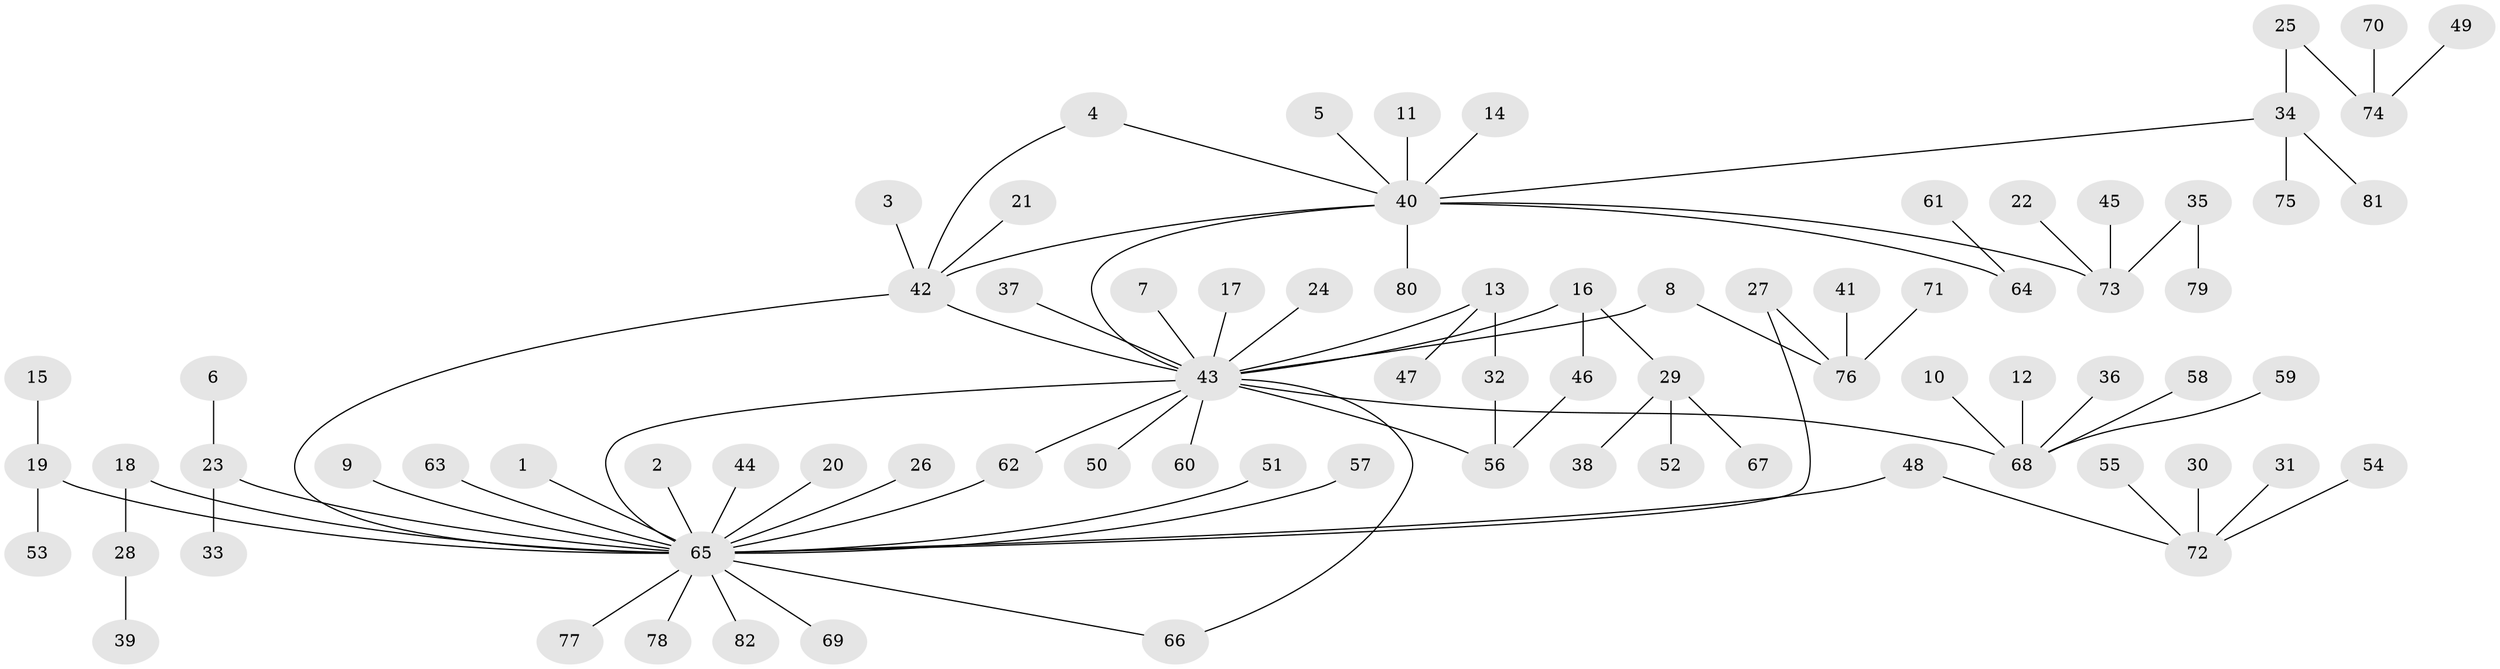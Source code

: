 // original degree distribution, {24: 0.007407407407407408, 5: 0.037037037037037035, 8: 0.007407407407407408, 18: 0.007407407407407408, 1: 0.6592592592592592, 2: 0.13333333333333333, 12: 0.007407407407407408, 3: 0.08148148148148149, 7: 0.007407407407407408, 4: 0.037037037037037035, 6: 0.014814814814814815}
// Generated by graph-tools (version 1.1) at 2025/36/03/04/25 23:36:56]
// undirected, 82 vertices, 89 edges
graph export_dot {
  node [color=gray90,style=filled];
  1;
  2;
  3;
  4;
  5;
  6;
  7;
  8;
  9;
  10;
  11;
  12;
  13;
  14;
  15;
  16;
  17;
  18;
  19;
  20;
  21;
  22;
  23;
  24;
  25;
  26;
  27;
  28;
  29;
  30;
  31;
  32;
  33;
  34;
  35;
  36;
  37;
  38;
  39;
  40;
  41;
  42;
  43;
  44;
  45;
  46;
  47;
  48;
  49;
  50;
  51;
  52;
  53;
  54;
  55;
  56;
  57;
  58;
  59;
  60;
  61;
  62;
  63;
  64;
  65;
  66;
  67;
  68;
  69;
  70;
  71;
  72;
  73;
  74;
  75;
  76;
  77;
  78;
  79;
  80;
  81;
  82;
  1 -- 65 [weight=1.0];
  2 -- 65 [weight=1.0];
  3 -- 42 [weight=1.0];
  4 -- 40 [weight=1.0];
  4 -- 42 [weight=1.0];
  5 -- 40 [weight=1.0];
  6 -- 23 [weight=1.0];
  7 -- 43 [weight=1.0];
  8 -- 43 [weight=1.0];
  8 -- 76 [weight=1.0];
  9 -- 65 [weight=1.0];
  10 -- 68 [weight=1.0];
  11 -- 40 [weight=1.0];
  12 -- 68 [weight=1.0];
  13 -- 32 [weight=1.0];
  13 -- 43 [weight=1.0];
  13 -- 47 [weight=1.0];
  14 -- 40 [weight=1.0];
  15 -- 19 [weight=1.0];
  16 -- 29 [weight=1.0];
  16 -- 43 [weight=1.0];
  16 -- 46 [weight=1.0];
  17 -- 43 [weight=1.0];
  18 -- 28 [weight=1.0];
  18 -- 65 [weight=1.0];
  19 -- 53 [weight=1.0];
  19 -- 65 [weight=1.0];
  20 -- 65 [weight=1.0];
  21 -- 42 [weight=1.0];
  22 -- 73 [weight=1.0];
  23 -- 33 [weight=1.0];
  23 -- 65 [weight=1.0];
  24 -- 43 [weight=1.0];
  25 -- 34 [weight=1.0];
  25 -- 74 [weight=1.0];
  26 -- 65 [weight=1.0];
  27 -- 65 [weight=1.0];
  27 -- 76 [weight=1.0];
  28 -- 39 [weight=1.0];
  29 -- 38 [weight=1.0];
  29 -- 52 [weight=1.0];
  29 -- 67 [weight=1.0];
  30 -- 72 [weight=1.0];
  31 -- 72 [weight=1.0];
  32 -- 56 [weight=1.0];
  34 -- 40 [weight=1.0];
  34 -- 75 [weight=1.0];
  34 -- 81 [weight=1.0];
  35 -- 73 [weight=1.0];
  35 -- 79 [weight=1.0];
  36 -- 68 [weight=1.0];
  37 -- 43 [weight=1.0];
  40 -- 42 [weight=1.0];
  40 -- 43 [weight=1.0];
  40 -- 64 [weight=1.0];
  40 -- 73 [weight=1.0];
  40 -- 80 [weight=1.0];
  41 -- 76 [weight=1.0];
  42 -- 43 [weight=1.0];
  42 -- 65 [weight=1.0];
  43 -- 50 [weight=1.0];
  43 -- 56 [weight=1.0];
  43 -- 60 [weight=1.0];
  43 -- 62 [weight=1.0];
  43 -- 65 [weight=1.0];
  43 -- 66 [weight=1.0];
  43 -- 68 [weight=1.0];
  44 -- 65 [weight=1.0];
  45 -- 73 [weight=1.0];
  46 -- 56 [weight=1.0];
  48 -- 65 [weight=1.0];
  48 -- 72 [weight=1.0];
  49 -- 74 [weight=1.0];
  51 -- 65 [weight=1.0];
  54 -- 72 [weight=1.0];
  55 -- 72 [weight=1.0];
  57 -- 65 [weight=1.0];
  58 -- 68 [weight=1.0];
  59 -- 68 [weight=1.0];
  61 -- 64 [weight=1.0];
  62 -- 65 [weight=1.0];
  63 -- 65 [weight=1.0];
  65 -- 66 [weight=1.0];
  65 -- 69 [weight=1.0];
  65 -- 77 [weight=1.0];
  65 -- 78 [weight=1.0];
  65 -- 82 [weight=1.0];
  70 -- 74 [weight=1.0];
  71 -- 76 [weight=1.0];
}
